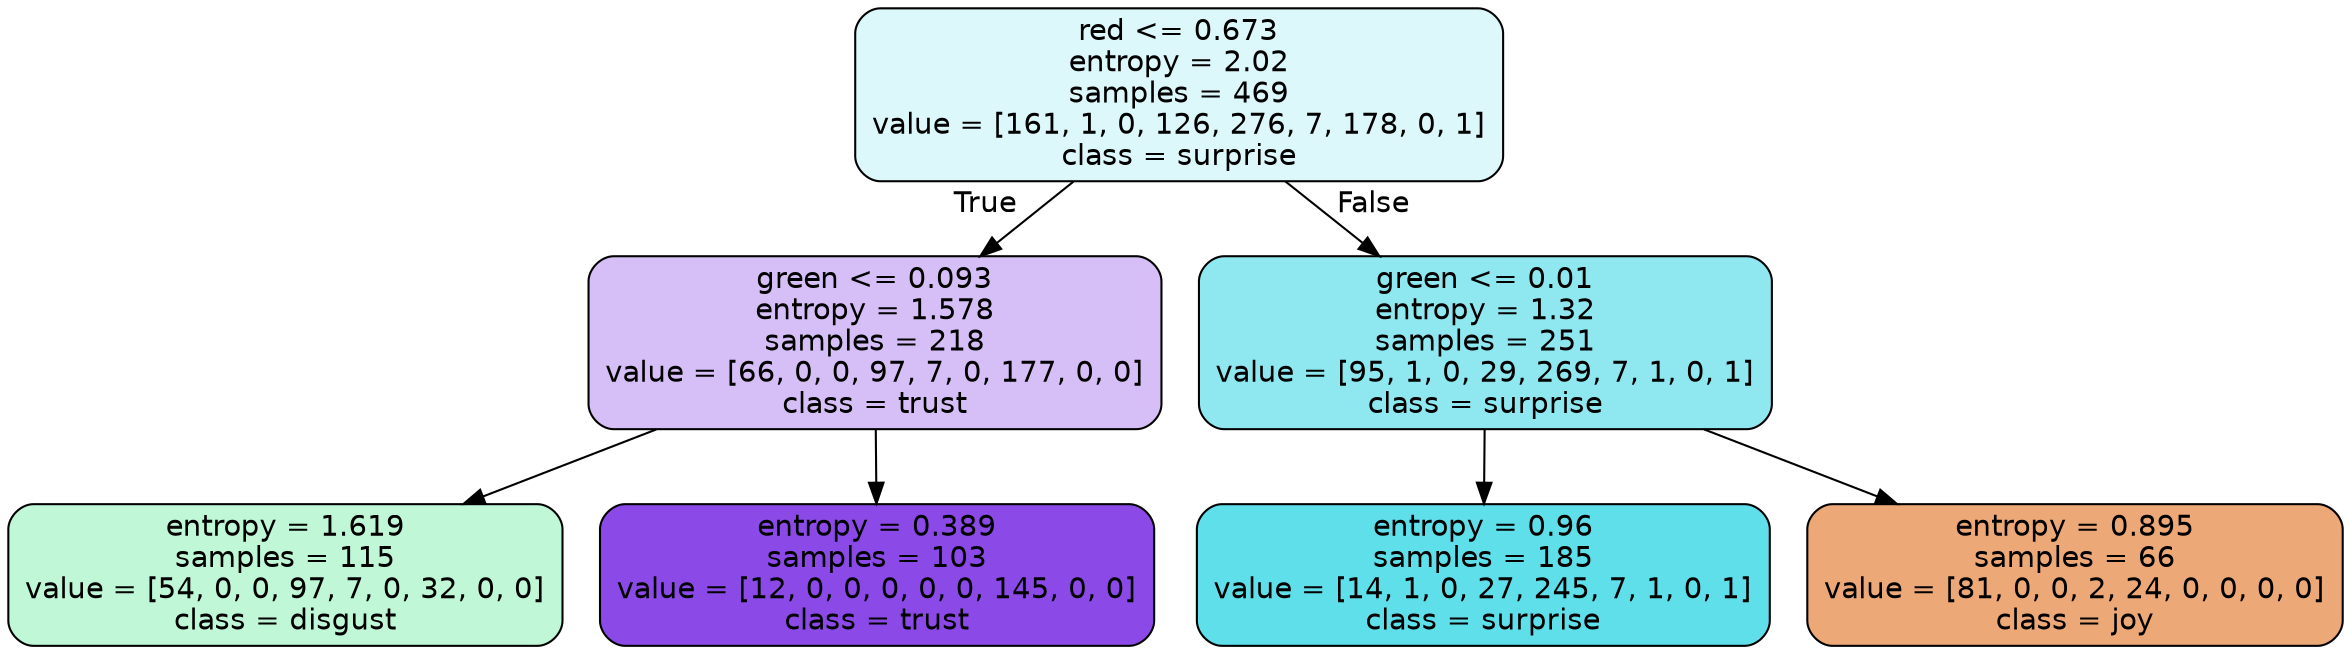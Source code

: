 digraph Tree {
node [shape=box, style="filled, rounded", color="black", fontname=helvetica] ;
edge [fontname=helvetica] ;
0 [label="red <= 0.673\nentropy = 2.02\nsamples = 469\nvalue = [161, 1, 0, 126, 276, 7, 178, 0, 1]\nclass = surprise", fillcolor="#39d7e52c"] ;
1 [label="green <= 0.093\nentropy = 1.578\nsamples = 218\nvalue = [66, 0, 0, 97, 7, 0, 177, 0, 0]\nclass = trust", fillcolor="#8139e552"] ;
0 -> 1 [labeldistance=2.5, labelangle=45, headlabel="True"] ;
2 [label="entropy = 1.619\nsamples = 115\nvalue = [54, 0, 0, 97, 7, 0, 32, 0, 0]\nclass = disgust", fillcolor="#39e58151"] ;
1 -> 2 ;
3 [label="entropy = 0.389\nsamples = 103\nvalue = [12, 0, 0, 0, 0, 0, 145, 0, 0]\nclass = trust", fillcolor="#8139e5ea"] ;
1 -> 3 ;
4 [label="green <= 0.01\nentropy = 1.32\nsamples = 251\nvalue = [95, 1, 0, 29, 269, 7, 1, 0, 1]\nclass = surprise", fillcolor="#39d7e590"] ;
0 -> 4 [labeldistance=2.5, labelangle=-45, headlabel="False"] ;
5 [label="entropy = 0.96\nsamples = 185\nvalue = [14, 1, 0, 27, 245, 7, 1, 0, 1]\nclass = surprise", fillcolor="#39d7e5cf"] ;
4 -> 5 ;
6 [label="entropy = 0.895\nsamples = 66\nvalue = [81, 0, 0, 2, 24, 0, 0, 0, 0]\nclass = joy", fillcolor="#e58139af"] ;
4 -> 6 ;
}
